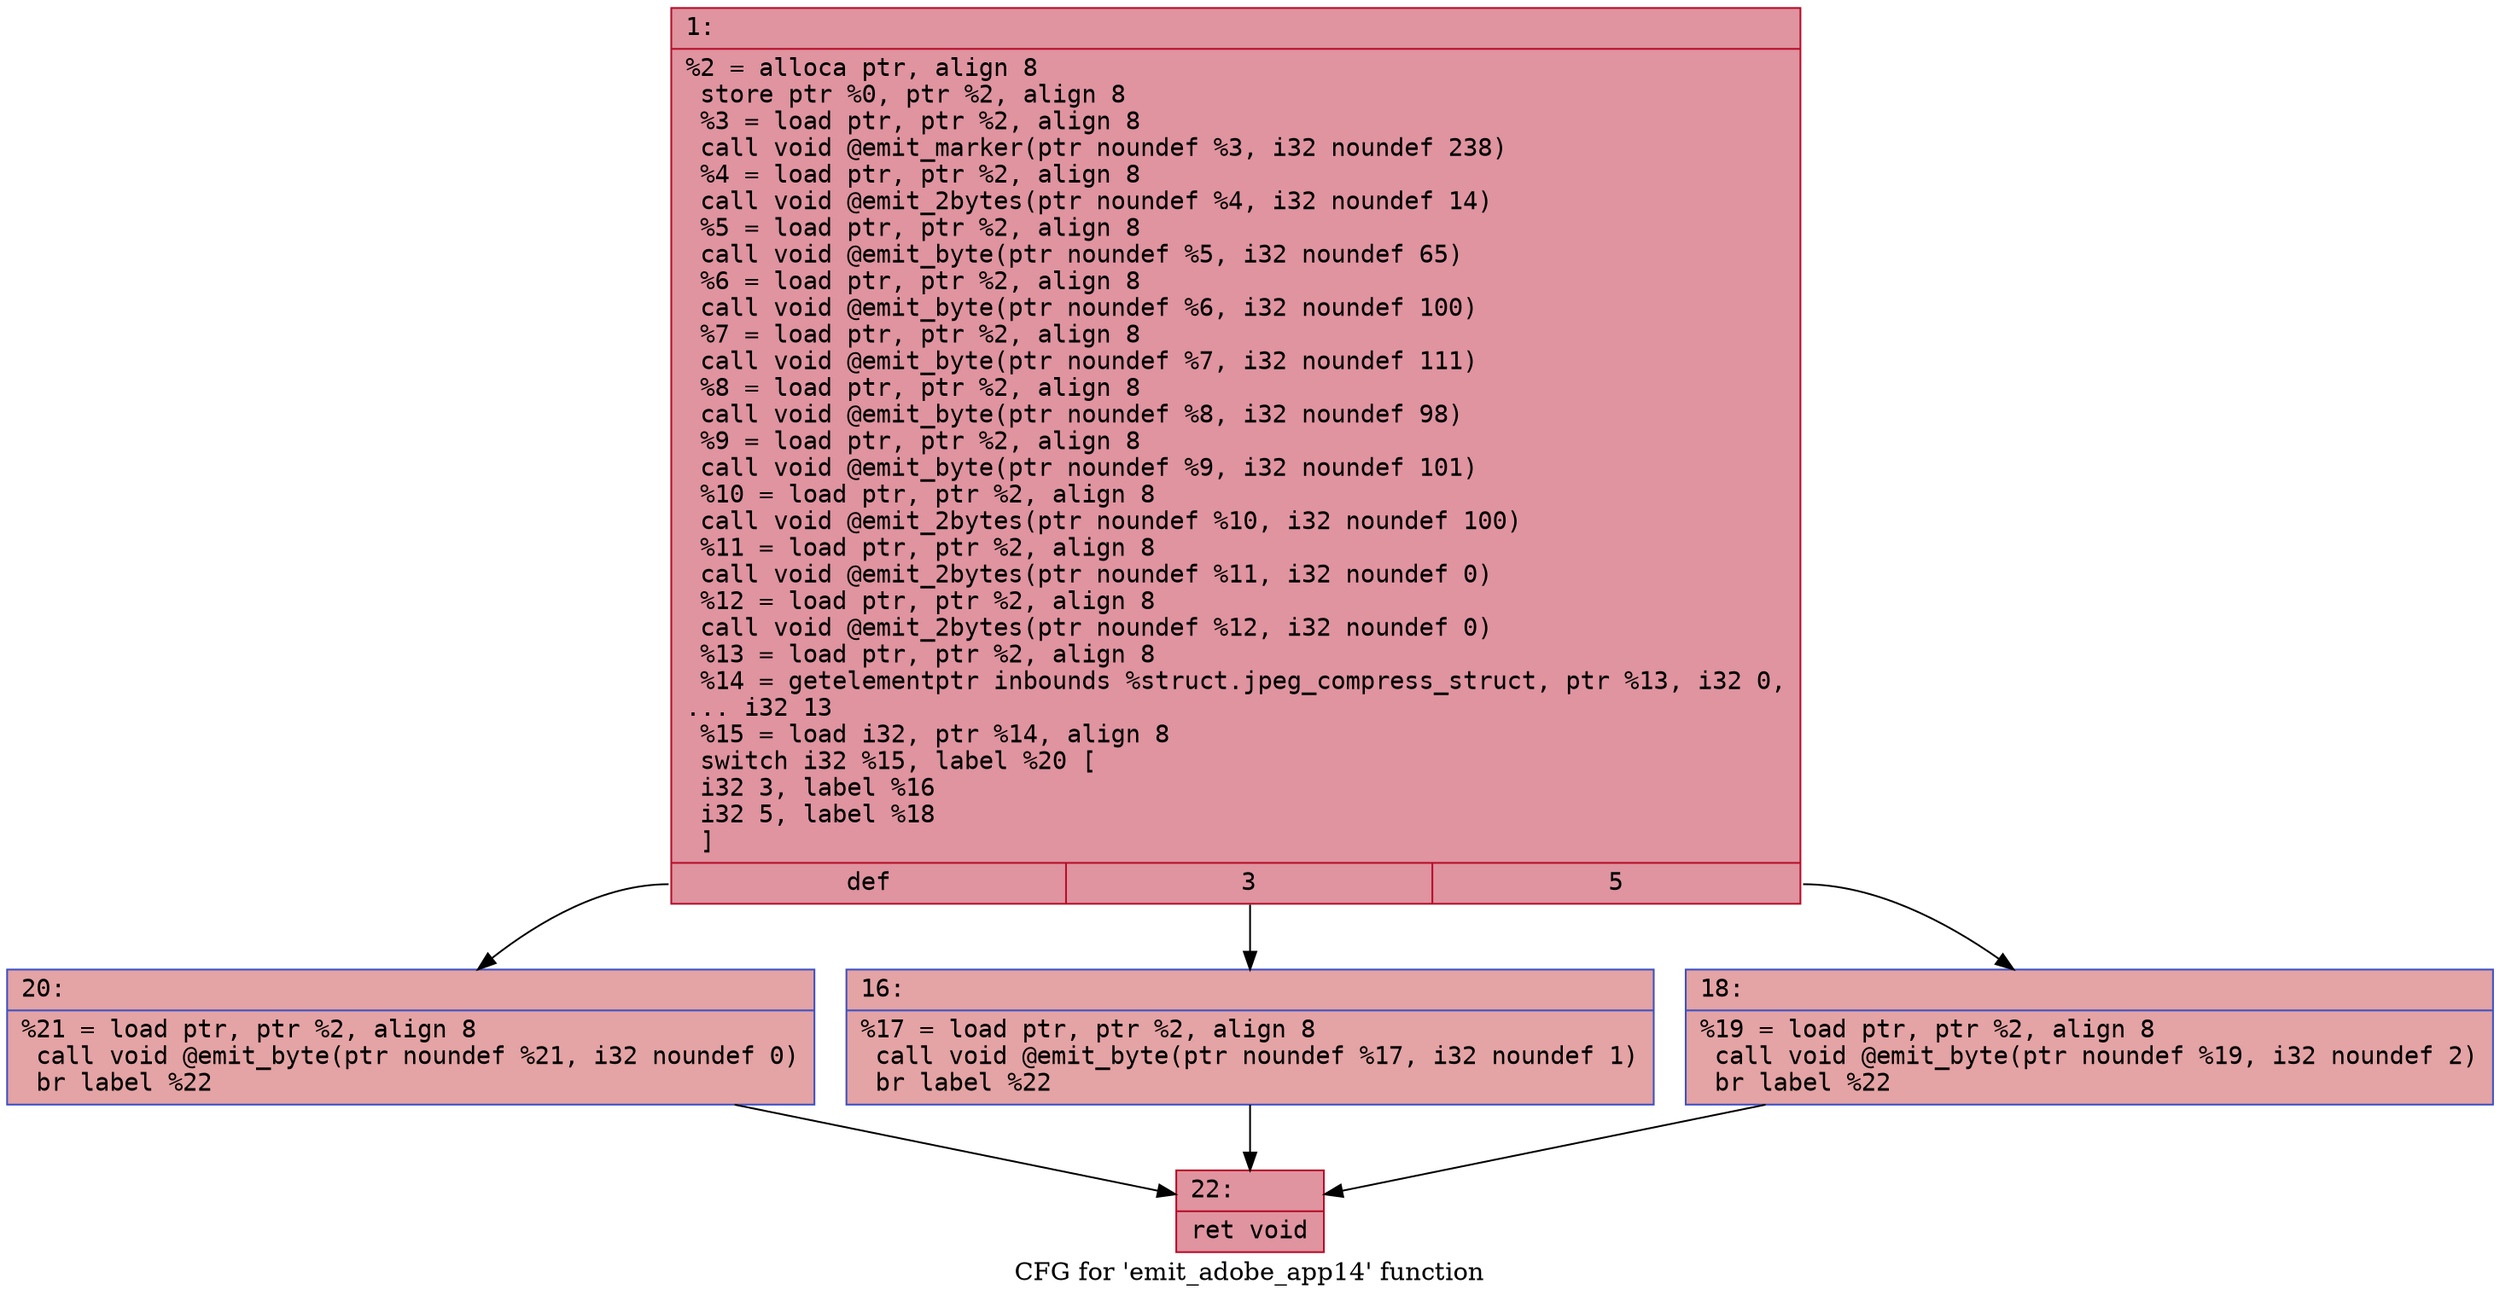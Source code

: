 digraph "CFG for 'emit_adobe_app14' function" {
	label="CFG for 'emit_adobe_app14' function";

	Node0x600000323e30 [shape=record,color="#b70d28ff", style=filled, fillcolor="#b70d2870" fontname="Courier",label="{1:\l|  %2 = alloca ptr, align 8\l  store ptr %0, ptr %2, align 8\l  %3 = load ptr, ptr %2, align 8\l  call void @emit_marker(ptr noundef %3, i32 noundef 238)\l  %4 = load ptr, ptr %2, align 8\l  call void @emit_2bytes(ptr noundef %4, i32 noundef 14)\l  %5 = load ptr, ptr %2, align 8\l  call void @emit_byte(ptr noundef %5, i32 noundef 65)\l  %6 = load ptr, ptr %2, align 8\l  call void @emit_byte(ptr noundef %6, i32 noundef 100)\l  %7 = load ptr, ptr %2, align 8\l  call void @emit_byte(ptr noundef %7, i32 noundef 111)\l  %8 = load ptr, ptr %2, align 8\l  call void @emit_byte(ptr noundef %8, i32 noundef 98)\l  %9 = load ptr, ptr %2, align 8\l  call void @emit_byte(ptr noundef %9, i32 noundef 101)\l  %10 = load ptr, ptr %2, align 8\l  call void @emit_2bytes(ptr noundef %10, i32 noundef 100)\l  %11 = load ptr, ptr %2, align 8\l  call void @emit_2bytes(ptr noundef %11, i32 noundef 0)\l  %12 = load ptr, ptr %2, align 8\l  call void @emit_2bytes(ptr noundef %12, i32 noundef 0)\l  %13 = load ptr, ptr %2, align 8\l  %14 = getelementptr inbounds %struct.jpeg_compress_struct, ptr %13, i32 0,\l... i32 13\l  %15 = load i32, ptr %14, align 8\l  switch i32 %15, label %20 [\l    i32 3, label %16\l    i32 5, label %18\l  ]\l|{<s0>def|<s1>3|<s2>5}}"];
	Node0x600000323e30:s0 -> Node0x600000323f20[tooltip="1 -> 20\nProbability 33.33%" ];
	Node0x600000323e30:s1 -> Node0x600000323e80[tooltip="1 -> 16\nProbability 33.33%" ];
	Node0x600000323e30:s2 -> Node0x600000323ed0[tooltip="1 -> 18\nProbability 33.33%" ];
	Node0x600000323e80 [shape=record,color="#3d50c3ff", style=filled, fillcolor="#c32e3170" fontname="Courier",label="{16:\l|  %17 = load ptr, ptr %2, align 8\l  call void @emit_byte(ptr noundef %17, i32 noundef 1)\l  br label %22\l}"];
	Node0x600000323e80 -> Node0x600000323f70[tooltip="16 -> 22\nProbability 100.00%" ];
	Node0x600000323ed0 [shape=record,color="#3d50c3ff", style=filled, fillcolor="#c32e3170" fontname="Courier",label="{18:\l|  %19 = load ptr, ptr %2, align 8\l  call void @emit_byte(ptr noundef %19, i32 noundef 2)\l  br label %22\l}"];
	Node0x600000323ed0 -> Node0x600000323f70[tooltip="18 -> 22\nProbability 100.00%" ];
	Node0x600000323f20 [shape=record,color="#3d50c3ff", style=filled, fillcolor="#c32e3170" fontname="Courier",label="{20:\l|  %21 = load ptr, ptr %2, align 8\l  call void @emit_byte(ptr noundef %21, i32 noundef 0)\l  br label %22\l}"];
	Node0x600000323f20 -> Node0x600000323f70[tooltip="20 -> 22\nProbability 100.00%" ];
	Node0x600000323f70 [shape=record,color="#b70d28ff", style=filled, fillcolor="#b70d2870" fontname="Courier",label="{22:\l|  ret void\l}"];
}
